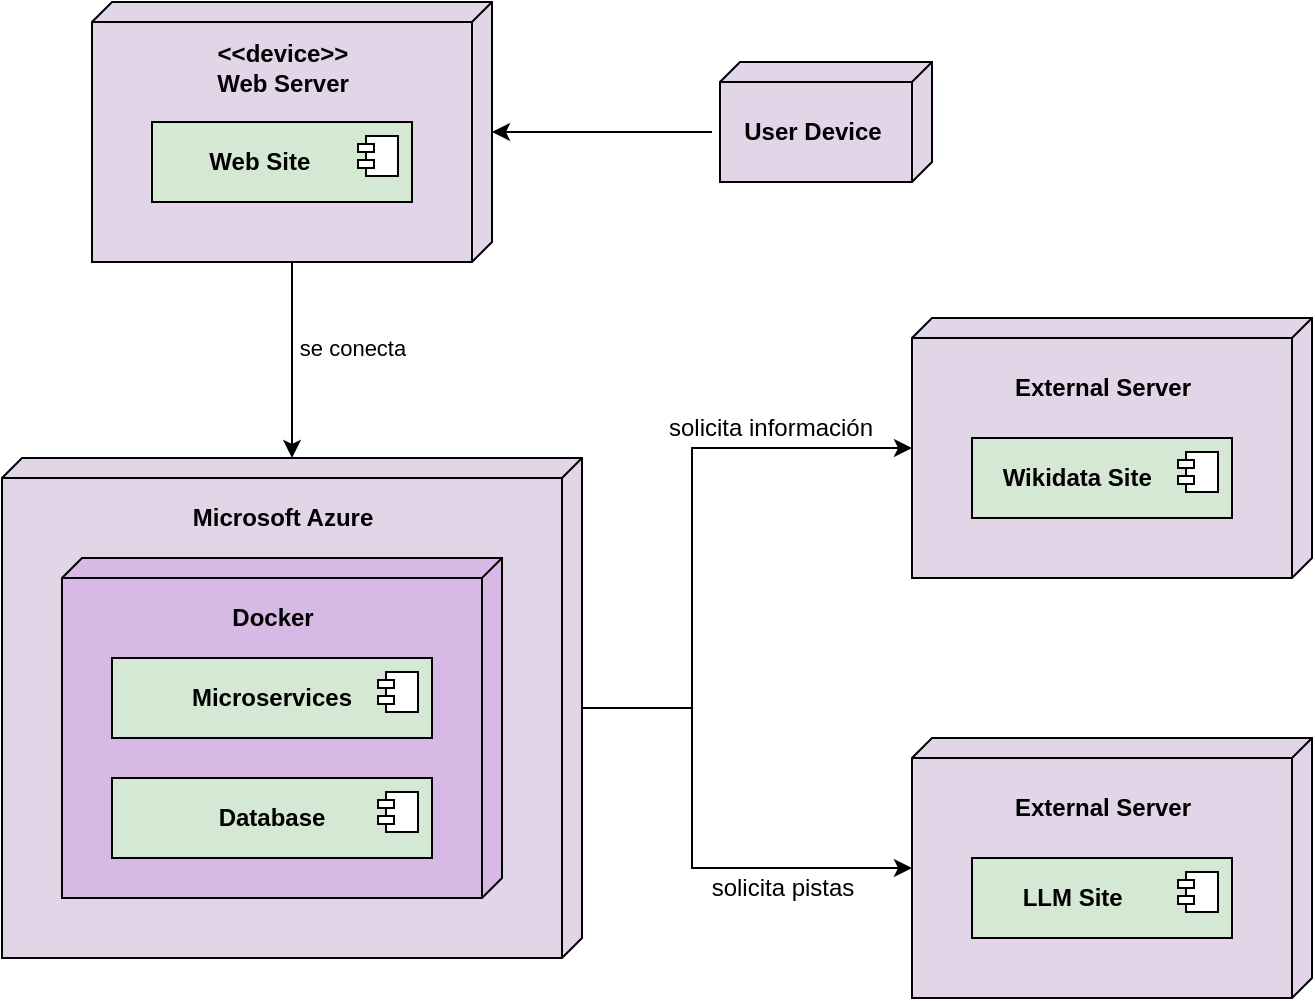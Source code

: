 <mxfile version="26.0.11">
  <diagram name="Página-1" id="A-L_utw7WO5ciO9K1gqy">
    <mxGraphModel dx="1050" dy="522" grid="1" gridSize="10" guides="1" tooltips="1" connect="1" arrows="1" fold="1" page="1" pageScale="1" pageWidth="827" pageHeight="1169" math="0" shadow="0">
      <root>
        <mxCell id="0" />
        <mxCell id="1" parent="0" />
        <mxCell id="RHHE2A4noCH6Pb7DhqH2-28" style="edgeStyle=orthogonalEdgeStyle;rounded=0;orthogonalLoop=1;jettySize=auto;html=1;" edge="1" parent="1" source="RHHE2A4noCH6Pb7DhqH2-2" target="RHHE2A4noCH6Pb7DhqH2-12">
          <mxGeometry relative="1" as="geometry" />
        </mxCell>
        <mxCell id="RHHE2A4noCH6Pb7DhqH2-29" value="se conecta" style="edgeLabel;html=1;align=center;verticalAlign=middle;resizable=0;points=[];" vertex="1" connectable="0" parent="RHHE2A4noCH6Pb7DhqH2-28">
          <mxGeometry x="-0.36" y="-2" relative="1" as="geometry">
            <mxPoint x="32" y="11" as="offset" />
          </mxGeometry>
        </mxCell>
        <mxCell id="RHHE2A4noCH6Pb7DhqH2-2" value="" style="verticalAlign=top;align=left;spacingTop=8;spacingLeft=2;spacingRight=12;shape=cube;size=10;direction=south;fontStyle=4;html=1;whiteSpace=wrap;fillColor=#e1d5e7;strokeColor=#000000;" vertex="1" parent="1">
          <mxGeometry x="140" y="112" width="200" height="130" as="geometry" />
        </mxCell>
        <mxCell id="RHHE2A4noCH6Pb7DhqH2-3" value="&lt;div&gt;&amp;lt;&amp;lt;device&amp;gt;&amp;gt;&lt;/div&gt;Web Server" style="text;align=center;fontStyle=1;verticalAlign=middle;spacingLeft=3;spacingRight=3;strokeColor=none;rotatable=0;points=[[0,0.5],[1,0.5]];portConstraint=eastwest;html=1;" vertex="1" parent="1">
          <mxGeometry x="160" y="132" width="150" height="26" as="geometry" />
        </mxCell>
        <mxCell id="RHHE2A4noCH6Pb7DhqH2-4" value="&lt;b&gt;&amp;nbsp; &amp;nbsp;&amp;nbsp;&amp;nbsp; &amp;nbsp; Web Site&lt;/b&gt;" style="html=1;dropTarget=0;whiteSpace=wrap;fillColor=#d5e8d4;strokeColor=#000000;align=left;" vertex="1" parent="1">
          <mxGeometry x="170" y="172" width="130" height="40" as="geometry" />
        </mxCell>
        <mxCell id="RHHE2A4noCH6Pb7DhqH2-5" value="" style="shape=module;jettyWidth=8;jettyHeight=4;" vertex="1" parent="RHHE2A4noCH6Pb7DhqH2-4">
          <mxGeometry x="1" width="20" height="20" relative="1" as="geometry">
            <mxPoint x="-27" y="7" as="offset" />
          </mxGeometry>
        </mxCell>
        <mxCell id="RHHE2A4noCH6Pb7DhqH2-30" style="edgeStyle=orthogonalEdgeStyle;rounded=0;orthogonalLoop=1;jettySize=auto;html=1;" edge="1" parent="1" source="RHHE2A4noCH6Pb7DhqH2-12" target="RHHE2A4noCH6Pb7DhqH2-22">
          <mxGeometry relative="1" as="geometry">
            <Array as="points">
              <mxPoint x="440" y="465" />
              <mxPoint x="440" y="335" />
            </Array>
          </mxGeometry>
        </mxCell>
        <mxCell id="RHHE2A4noCH6Pb7DhqH2-31" style="edgeStyle=orthogonalEdgeStyle;rounded=0;orthogonalLoop=1;jettySize=auto;html=1;" edge="1" parent="1" source="RHHE2A4noCH6Pb7DhqH2-12" target="RHHE2A4noCH6Pb7DhqH2-18">
          <mxGeometry relative="1" as="geometry">
            <Array as="points">
              <mxPoint x="440" y="465" />
              <mxPoint x="440" y="545" />
            </Array>
          </mxGeometry>
        </mxCell>
        <mxCell id="RHHE2A4noCH6Pb7DhqH2-12" value="" style="verticalAlign=top;align=left;spacingTop=8;spacingLeft=2;spacingRight=12;shape=cube;size=10;direction=south;fontStyle=4;html=1;whiteSpace=wrap;fillColor=#e1d5e7;strokeColor=light-dark(#000000, #9577a3);" vertex="1" parent="1">
          <mxGeometry x="95" y="340" width="290" height="250" as="geometry" />
        </mxCell>
        <mxCell id="RHHE2A4noCH6Pb7DhqH2-6" value="" style="verticalAlign=top;align=left;spacingTop=8;spacingLeft=2;spacingRight=12;shape=cube;size=10;direction=south;fontStyle=4;html=1;whiteSpace=wrap;fillColor=light-dark(#d6b9e4, #392f3f);strokeColor=light-dark(#000000, #9577a3);" vertex="1" parent="1">
          <mxGeometry x="125" y="390" width="220" height="170" as="geometry" />
        </mxCell>
        <mxCell id="RHHE2A4noCH6Pb7DhqH2-7" value="Docker" style="text;align=center;fontStyle=1;verticalAlign=middle;spacingLeft=3;spacingRight=3;strokeColor=none;rotatable=0;points=[[0,0.5],[1,0.5]];portConstraint=eastwest;html=1;" vertex="1" parent="1">
          <mxGeometry x="130" y="400" width="200" height="40" as="geometry" />
        </mxCell>
        <mxCell id="RHHE2A4noCH6Pb7DhqH2-13" value="&lt;div&gt;&lt;span style=&quot;background-color: transparent; color: light-dark(rgb(0, 0, 0), rgb(255, 255, 255));&quot;&gt;Microsoft Azure&lt;/span&gt;&lt;/div&gt;" style="text;align=center;fontStyle=1;verticalAlign=middle;spacingLeft=3;spacingRight=3;strokeColor=none;rotatable=0;points=[[0,0.5],[1,0.5]];portConstraint=eastwest;html=1;" vertex="1" parent="1">
          <mxGeometry x="100" y="350" width="270" height="40" as="geometry" />
        </mxCell>
        <mxCell id="RHHE2A4noCH6Pb7DhqH2-18" value="" style="verticalAlign=top;align=left;spacingTop=8;spacingLeft=2;spacingRight=12;shape=cube;size=10;direction=south;fontStyle=4;html=1;whiteSpace=wrap;fillColor=#e1d5e7;strokeColor=#000000;" vertex="1" parent="1">
          <mxGeometry x="550" y="480" width="200" height="130" as="geometry" />
        </mxCell>
        <mxCell id="RHHE2A4noCH6Pb7DhqH2-19" value="&lt;div&gt;&lt;span style=&quot;background-color: transparent; color: light-dark(rgb(0, 0, 0), rgb(255, 255, 255));&quot;&gt;External Server&lt;/span&gt;&lt;/div&gt;" style="text;align=center;fontStyle=1;verticalAlign=middle;spacingLeft=3;spacingRight=3;strokeColor=none;rotatable=0;points=[[0,0.5],[1,0.5]];portConstraint=eastwest;html=1;" vertex="1" parent="1">
          <mxGeometry x="570" y="500" width="150" height="30" as="geometry" />
        </mxCell>
        <mxCell id="RHHE2A4noCH6Pb7DhqH2-20" value="&lt;b style=&quot;background-color: transparent; color: light-dark(rgb(0, 0, 0), rgb(255, 255, 255));&quot;&gt;&amp;nbsp; &amp;nbsp; &amp;nbsp; &amp;nbsp;&lt;/b&gt;&lt;b&gt;LLM Site&lt;/b&gt;" style="html=1;dropTarget=0;whiteSpace=wrap;fillColor=#d5e8d4;strokeColor=#000000;align=left;" vertex="1" parent="1">
          <mxGeometry x="580" y="540" width="130" height="40" as="geometry" />
        </mxCell>
        <mxCell id="RHHE2A4noCH6Pb7DhqH2-21" value="" style="shape=module;jettyWidth=8;jettyHeight=4;" vertex="1" parent="RHHE2A4noCH6Pb7DhqH2-20">
          <mxGeometry x="1" width="20" height="20" relative="1" as="geometry">
            <mxPoint x="-27" y="7" as="offset" />
          </mxGeometry>
        </mxCell>
        <mxCell id="RHHE2A4noCH6Pb7DhqH2-22" value="" style="verticalAlign=top;align=left;spacingTop=8;spacingLeft=2;spacingRight=12;shape=cube;size=10;direction=south;fontStyle=4;html=1;whiteSpace=wrap;fillColor=#e1d5e7;strokeColor=#000000;" vertex="1" parent="1">
          <mxGeometry x="550" y="270" width="200" height="130" as="geometry" />
        </mxCell>
        <mxCell id="RHHE2A4noCH6Pb7DhqH2-23" value="&lt;div&gt;&lt;span style=&quot;background-color: transparent; color: light-dark(rgb(0, 0, 0), rgb(255, 255, 255));&quot;&gt;External Server&lt;/span&gt;&lt;/div&gt;" style="text;align=center;fontStyle=1;verticalAlign=middle;spacingLeft=3;spacingRight=3;strokeColor=none;rotatable=0;points=[[0,0.5],[1,0.5]];portConstraint=eastwest;html=1;" vertex="1" parent="1">
          <mxGeometry x="570" y="290" width="150" height="30" as="geometry" />
        </mxCell>
        <mxCell id="RHHE2A4noCH6Pb7DhqH2-24" value="&lt;b&gt;&amp;nbsp; &amp;nbsp; Wikidata Site&lt;/b&gt;" style="html=1;dropTarget=0;whiteSpace=wrap;fillColor=#d5e8d4;strokeColor=#000000;align=left;" vertex="1" parent="1">
          <mxGeometry x="580" y="330" width="130" height="40" as="geometry" />
        </mxCell>
        <mxCell id="RHHE2A4noCH6Pb7DhqH2-25" value="" style="shape=module;jettyWidth=8;jettyHeight=4;" vertex="1" parent="RHHE2A4noCH6Pb7DhqH2-24">
          <mxGeometry x="1" width="20" height="20" relative="1" as="geometry">
            <mxPoint x="-27" y="7" as="offset" />
          </mxGeometry>
        </mxCell>
        <mxCell id="RHHE2A4noCH6Pb7DhqH2-8" value="&lt;div&gt;&lt;b&gt;Microservices&lt;/b&gt;&lt;/div&gt;" style="html=1;dropTarget=0;whiteSpace=wrap;fillColor=#d5e8d4;strokeColor=#000000;align=center;" vertex="1" parent="1">
          <mxGeometry x="150" y="440" width="160" height="40" as="geometry" />
        </mxCell>
        <mxCell id="RHHE2A4noCH6Pb7DhqH2-9" value="" style="shape=module;jettyWidth=8;jettyHeight=4;" vertex="1" parent="RHHE2A4noCH6Pb7DhqH2-8">
          <mxGeometry x="1" width="20" height="20" relative="1" as="geometry">
            <mxPoint x="-27" y="7" as="offset" />
          </mxGeometry>
        </mxCell>
        <mxCell id="RHHE2A4noCH6Pb7DhqH2-32" value="solicita información" style="text;html=1;align=center;verticalAlign=middle;resizable=0;points=[];autosize=1;strokeColor=none;fillColor=none;" vertex="1" parent="1">
          <mxGeometry x="414" y="310" width="130" height="30" as="geometry" />
        </mxCell>
        <mxCell id="RHHE2A4noCH6Pb7DhqH2-35" value="solicita pistas" style="text;html=1;align=center;verticalAlign=middle;resizable=0;points=[];autosize=1;strokeColor=none;fillColor=none;" vertex="1" parent="1">
          <mxGeometry x="440" y="540" width="90" height="30" as="geometry" />
        </mxCell>
        <mxCell id="RHHE2A4noCH6Pb7DhqH2-38" value="&lt;div&gt;&lt;b&gt;Database&lt;/b&gt;&lt;/div&gt;" style="html=1;dropTarget=0;whiteSpace=wrap;fillColor=#d5e8d4;strokeColor=#000000;align=center;" vertex="1" parent="1">
          <mxGeometry x="150" y="500" width="160" height="40" as="geometry" />
        </mxCell>
        <mxCell id="RHHE2A4noCH6Pb7DhqH2-39" value="" style="shape=module;jettyWidth=8;jettyHeight=4;" vertex="1" parent="RHHE2A4noCH6Pb7DhqH2-38">
          <mxGeometry x="1" width="20" height="20" relative="1" as="geometry">
            <mxPoint x="-27" y="7" as="offset" />
          </mxGeometry>
        </mxCell>
        <mxCell id="RHHE2A4noCH6Pb7DhqH2-40" value="" style="verticalAlign=top;align=left;spacingTop=8;spacingLeft=2;spacingRight=12;shape=cube;size=10;direction=south;fontStyle=4;html=1;whiteSpace=wrap;fillColor=#e1d5e7;strokeColor=light-dark(#000000, #9577a3);" vertex="1" parent="1">
          <mxGeometry x="454" y="142" width="106" height="60" as="geometry" />
        </mxCell>
        <mxCell id="RHHE2A4noCH6Pb7DhqH2-42" style="edgeStyle=orthogonalEdgeStyle;rounded=0;orthogonalLoop=1;jettySize=auto;html=1;" edge="1" parent="1" source="RHHE2A4noCH6Pb7DhqH2-41" target="RHHE2A4noCH6Pb7DhqH2-2">
          <mxGeometry relative="1" as="geometry" />
        </mxCell>
        <mxCell id="RHHE2A4noCH6Pb7DhqH2-41" value="User Device" style="text;align=center;fontStyle=1;verticalAlign=middle;spacingLeft=3;spacingRight=3;strokeColor=none;rotatable=0;points=[[0,0.5],[1,0.5]];portConstraint=eastwest;html=1;" vertex="1" parent="1">
          <mxGeometry x="450" y="152" width="100" height="50" as="geometry" />
        </mxCell>
      </root>
    </mxGraphModel>
  </diagram>
</mxfile>

